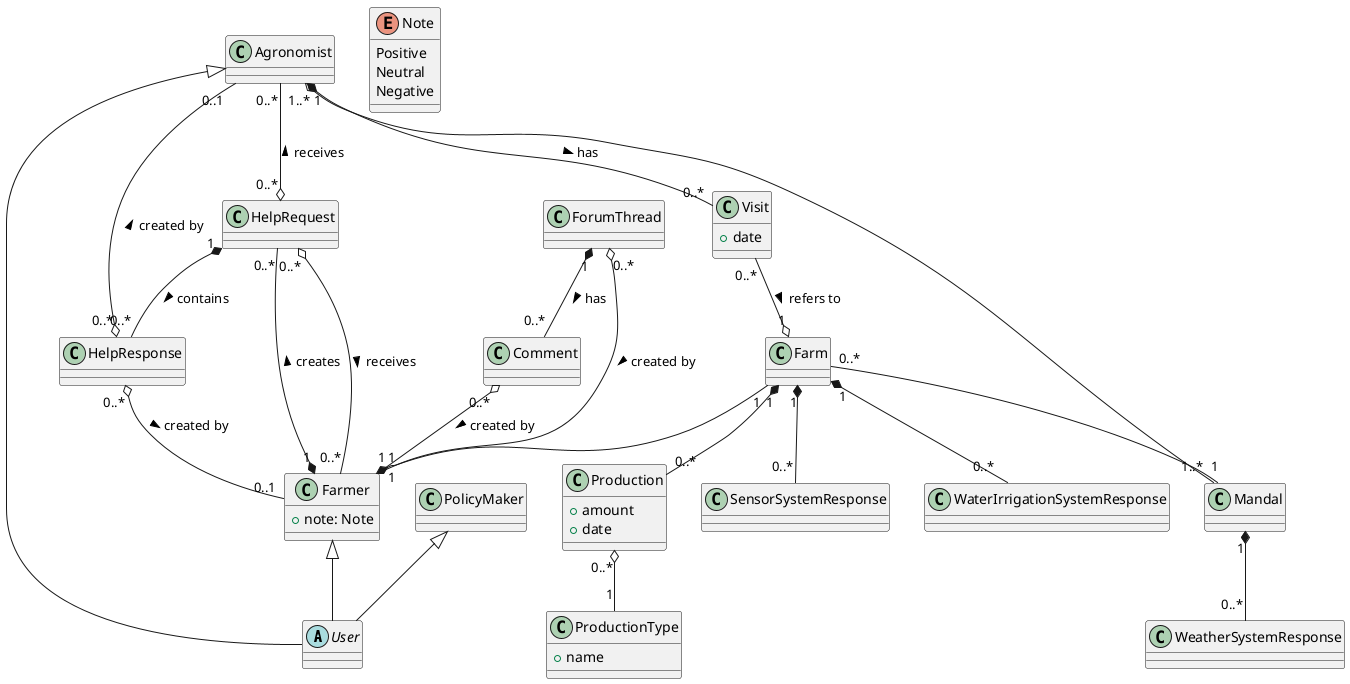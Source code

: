 @startuml Class

abstract class User {

}
class PolicyMaker
class Agronomist
class Farmer {
    +note: Note
}
class Farm
class Mandal
class Production {
    +amount
    +date
}

class WaterIrrigationSystemResponse
class SensorSystemResponse
class WeatherSystemResponse

class ProductionType {
    +name
}
enum Note {
    Positive
    Neutral
    Negative
}
class HelpRequest 
class HelpResponse 
class Visit {
    +date
} 
class ForumThread
class Comment

PolicyMaker <|-- User
Agronomist <|-- User
Farmer <|-- User


Farm "0..*" -- "1" Mandal
Farm "1" *-- "0..*" Production
Farm "1" *-- "0..*" WaterIrrigationSystemResponse
Farm "1" *-- "0..*" SensorSystemResponse

Mandal "1" *-- "0..*" WeatherSystemResponse

Agronomist "1..*" o-- "1..*" Mandal
Production "0..*" o-- "1" ProductionType

Farm "1" --* "1" Farmer

Farmer "1" *-- "0..*" HelpRequest : creates >
Farmer "0..*" --o "0..*" HelpRequest : receives < 
Agronomist "0..*" --o "0..*" HelpRequest : receives < 
HelpRequest "1" *-- "0..*" HelpResponse : contains >
HelpResponse "0..*" o-- "0..1" Farmer : created by >
HelpResponse "0..*" o-- "0..1" Agronomist : created by >
'XOR 

Agronomist "1" *-- "0..*" Visit : has >
Visit "0..*" --o "1" Farm : refers to >

ForumThread "1" *-- "0..*" Comment : has >
ForumThread "0..*" o-- "1" Farmer : created by >
Comment "0..*" o-- "1" Farmer : created by >

@enduml
